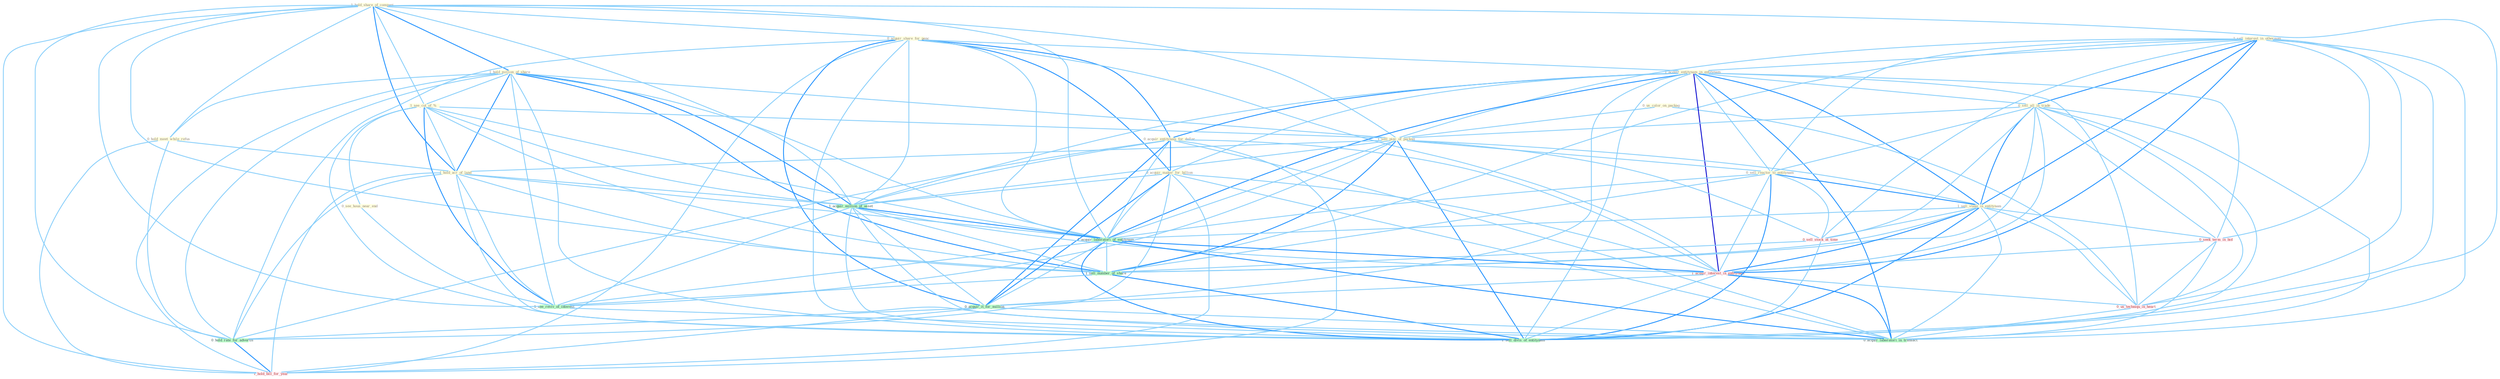 Graph G{ 
    node
    [shape=polygon,style=filled,width=.5,height=.06,color="#BDFCC9",fixedsize=true,fontsize=4,
    fontcolor="#2f4f4f"];
    {node
    [color="#ffffe0", fontcolor="#8b7d6b"] "0_us_color_on_packag " "1_hold_share_of_compani " "0_acquir_share_for_penc " "1_hold_million_of_share " "0_hold_meet_while_refus " "1_sell_interest_in_othernum " "1_acquir_entitynam_in_entitynam " "1_see_cut_of_% " "0_sell_all_in_trade " "1_sell_piec_of_packag " "0_see_hous_near_end " "0_sell_reactor_to_entitynam " "0_acquir_entitynam_for_dollar " "1_sell_stake_in_entitynam " "1_hold_acr_of_land " "0_acquir_maker_for_billion "}
{node [color="#fff0f5", fontcolor="#b22222"] "0_seek_term_in_bid " "1_acquir_interest_in_entitynam " "0_us_techniqu_in_heart " "0_sell_stock_at_time " "1_hold_bill_for_year "}
edge [color="#B0E2FF"];

	"0_us_color_on_packag " -- "1_sell_piec_of_packag " [w="1", color="#87cefa" ];
	"0_us_color_on_packag " -- "0_us_techniqu_in_heart " [w="1", color="#87cefa" ];
	"1_hold_share_of_compani " -- "0_acquir_share_for_penc " [w="1", color="#87cefa" ];
	"1_hold_share_of_compani " -- "1_hold_million_of_share " [w="2", color="#1e90ff" , len=0.8];
	"1_hold_share_of_compani " -- "0_hold_meet_while_refus " [w="1", color="#87cefa" ];
	"1_hold_share_of_compani " -- "1_see_cut_of_% " [w="1", color="#87cefa" ];
	"1_hold_share_of_compani " -- "1_sell_piec_of_packag " [w="1", color="#87cefa" ];
	"1_hold_share_of_compani " -- "1_hold_acr_of_land " [w="2", color="#1e90ff" , len=0.8];
	"1_hold_share_of_compani " -- "1_acquir_million_of_asset " [w="1", color="#87cefa" ];
	"1_hold_share_of_compani " -- "1_acquir_laboratori_of_entitynam " [w="1", color="#87cefa" ];
	"1_hold_share_of_compani " -- "0_hold_rate_for_advertis " [w="1", color="#87cefa" ];
	"1_hold_share_of_compani " -- "1_sell_number_of_share " [w="1", color="#87cefa" ];
	"1_hold_share_of_compani " -- "1_see_reviv_of_interest " [w="1", color="#87cefa" ];
	"1_hold_share_of_compani " -- "1_hold_bill_for_year " [w="1", color="#87cefa" ];
	"1_hold_share_of_compani " -- "1_sell_divis_of_entitynam " [w="1", color="#87cefa" ];
	"0_acquir_share_for_penc " -- "1_acquir_entitynam_in_entitynam " [w="1", color="#87cefa" ];
	"0_acquir_share_for_penc " -- "0_acquir_entitynam_for_dollar " [w="2", color="#1e90ff" , len=0.8];
	"0_acquir_share_for_penc " -- "0_acquir_maker_for_billion " [w="2", color="#1e90ff" , len=0.8];
	"0_acquir_share_for_penc " -- "1_acquir_million_of_asset " [w="1", color="#87cefa" ];
	"0_acquir_share_for_penc " -- "1_acquir_laboratori_of_entitynam " [w="1", color="#87cefa" ];
	"0_acquir_share_for_penc " -- "1_acquir_interest_in_entitynam " [w="1", color="#87cefa" ];
	"0_acquir_share_for_penc " -- "0_acquir_it_for_million " [w="2", color="#1e90ff" , len=0.8];
	"0_acquir_share_for_penc " -- "0_hold_rate_for_advertis " [w="1", color="#87cefa" ];
	"0_acquir_share_for_penc " -- "0_acquir_laboratori_in_transact " [w="1", color="#87cefa" ];
	"0_acquir_share_for_penc " -- "1_hold_bill_for_year " [w="1", color="#87cefa" ];
	"1_hold_million_of_share " -- "0_hold_meet_while_refus " [w="1", color="#87cefa" ];
	"1_hold_million_of_share " -- "1_see_cut_of_% " [w="1", color="#87cefa" ];
	"1_hold_million_of_share " -- "1_sell_piec_of_packag " [w="1", color="#87cefa" ];
	"1_hold_million_of_share " -- "1_hold_acr_of_land " [w="2", color="#1e90ff" , len=0.8];
	"1_hold_million_of_share " -- "1_acquir_million_of_asset " [w="2", color="#1e90ff" , len=0.8];
	"1_hold_million_of_share " -- "1_acquir_laboratori_of_entitynam " [w="1", color="#87cefa" ];
	"1_hold_million_of_share " -- "0_hold_rate_for_advertis " [w="1", color="#87cefa" ];
	"1_hold_million_of_share " -- "1_sell_number_of_share " [w="2", color="#1e90ff" , len=0.8];
	"1_hold_million_of_share " -- "1_see_reviv_of_interest " [w="1", color="#87cefa" ];
	"1_hold_million_of_share " -- "1_hold_bill_for_year " [w="1", color="#87cefa" ];
	"1_hold_million_of_share " -- "1_sell_divis_of_entitynam " [w="1", color="#87cefa" ];
	"0_hold_meet_while_refus " -- "1_hold_acr_of_land " [w="1", color="#87cefa" ];
	"0_hold_meet_while_refus " -- "0_hold_rate_for_advertis " [w="1", color="#87cefa" ];
	"0_hold_meet_while_refus " -- "1_hold_bill_for_year " [w="1", color="#87cefa" ];
	"1_sell_interest_in_othernum " -- "1_acquir_entitynam_in_entitynam " [w="1", color="#87cefa" ];
	"1_sell_interest_in_othernum " -- "0_sell_all_in_trade " [w="2", color="#1e90ff" , len=0.8];
	"1_sell_interest_in_othernum " -- "1_sell_piec_of_packag " [w="1", color="#87cefa" ];
	"1_sell_interest_in_othernum " -- "0_sell_reactor_to_entitynam " [w="1", color="#87cefa" ];
	"1_sell_interest_in_othernum " -- "1_sell_stake_in_entitynam " [w="2", color="#1e90ff" , len=0.8];
	"1_sell_interest_in_othernum " -- "0_seek_term_in_bid " [w="1", color="#87cefa" ];
	"1_sell_interest_in_othernum " -- "1_acquir_interest_in_entitynam " [w="2", color="#1e90ff" , len=0.8];
	"1_sell_interest_in_othernum " -- "0_us_techniqu_in_heart " [w="1", color="#87cefa" ];
	"1_sell_interest_in_othernum " -- "0_acquir_laboratori_in_transact " [w="1", color="#87cefa" ];
	"1_sell_interest_in_othernum " -- "0_sell_stock_at_time " [w="1", color="#87cefa" ];
	"1_sell_interest_in_othernum " -- "1_sell_number_of_share " [w="1", color="#87cefa" ];
	"1_sell_interest_in_othernum " -- "1_sell_divis_of_entitynam " [w="1", color="#87cefa" ];
	"1_acquir_entitynam_in_entitynam " -- "0_sell_all_in_trade " [w="1", color="#87cefa" ];
	"1_acquir_entitynam_in_entitynam " -- "0_sell_reactor_to_entitynam " [w="1", color="#87cefa" ];
	"1_acquir_entitynam_in_entitynam " -- "0_acquir_entitynam_for_dollar " [w="2", color="#1e90ff" , len=0.8];
	"1_acquir_entitynam_in_entitynam " -- "1_sell_stake_in_entitynam " [w="2", color="#1e90ff" , len=0.8];
	"1_acquir_entitynam_in_entitynam " -- "0_acquir_maker_for_billion " [w="1", color="#87cefa" ];
	"1_acquir_entitynam_in_entitynam " -- "1_acquir_million_of_asset " [w="1", color="#87cefa" ];
	"1_acquir_entitynam_in_entitynam " -- "1_acquir_laboratori_of_entitynam " [w="2", color="#1e90ff" , len=0.8];
	"1_acquir_entitynam_in_entitynam " -- "0_seek_term_in_bid " [w="1", color="#87cefa" ];
	"1_acquir_entitynam_in_entitynam " -- "1_acquir_interest_in_entitynam " [w="3", color="#0000cd" , len=0.6];
	"1_acquir_entitynam_in_entitynam " -- "0_us_techniqu_in_heart " [w="1", color="#87cefa" ];
	"1_acquir_entitynam_in_entitynam " -- "0_acquir_it_for_million " [w="1", color="#87cefa" ];
	"1_acquir_entitynam_in_entitynam " -- "0_acquir_laboratori_in_transact " [w="2", color="#1e90ff" , len=0.8];
	"1_acquir_entitynam_in_entitynam " -- "1_sell_divis_of_entitynam " [w="1", color="#87cefa" ];
	"1_see_cut_of_% " -- "1_sell_piec_of_packag " [w="1", color="#87cefa" ];
	"1_see_cut_of_% " -- "0_see_hous_near_end " [w="1", color="#87cefa" ];
	"1_see_cut_of_% " -- "1_hold_acr_of_land " [w="1", color="#87cefa" ];
	"1_see_cut_of_% " -- "1_acquir_million_of_asset " [w="1", color="#87cefa" ];
	"1_see_cut_of_% " -- "1_acquir_laboratori_of_entitynam " [w="1", color="#87cefa" ];
	"1_see_cut_of_% " -- "1_sell_number_of_share " [w="1", color="#87cefa" ];
	"1_see_cut_of_% " -- "1_see_reviv_of_interest " [w="2", color="#1e90ff" , len=0.8];
	"1_see_cut_of_% " -- "1_sell_divis_of_entitynam " [w="1", color="#87cefa" ];
	"0_sell_all_in_trade " -- "1_sell_piec_of_packag " [w="1", color="#87cefa" ];
	"0_sell_all_in_trade " -- "0_sell_reactor_to_entitynam " [w="1", color="#87cefa" ];
	"0_sell_all_in_trade " -- "1_sell_stake_in_entitynam " [w="2", color="#1e90ff" , len=0.8];
	"0_sell_all_in_trade " -- "0_seek_term_in_bid " [w="1", color="#87cefa" ];
	"0_sell_all_in_trade " -- "1_acquir_interest_in_entitynam " [w="1", color="#87cefa" ];
	"0_sell_all_in_trade " -- "0_us_techniqu_in_heart " [w="1", color="#87cefa" ];
	"0_sell_all_in_trade " -- "0_acquir_laboratori_in_transact " [w="1", color="#87cefa" ];
	"0_sell_all_in_trade " -- "0_sell_stock_at_time " [w="1", color="#87cefa" ];
	"0_sell_all_in_trade " -- "1_sell_number_of_share " [w="1", color="#87cefa" ];
	"0_sell_all_in_trade " -- "1_sell_divis_of_entitynam " [w="1", color="#87cefa" ];
	"1_sell_piec_of_packag " -- "0_sell_reactor_to_entitynam " [w="1", color="#87cefa" ];
	"1_sell_piec_of_packag " -- "1_sell_stake_in_entitynam " [w="1", color="#87cefa" ];
	"1_sell_piec_of_packag " -- "1_hold_acr_of_land " [w="1", color="#87cefa" ];
	"1_sell_piec_of_packag " -- "1_acquir_million_of_asset " [w="1", color="#87cefa" ];
	"1_sell_piec_of_packag " -- "1_acquir_laboratori_of_entitynam " [w="1", color="#87cefa" ];
	"1_sell_piec_of_packag " -- "0_sell_stock_at_time " [w="1", color="#87cefa" ];
	"1_sell_piec_of_packag " -- "1_sell_number_of_share " [w="2", color="#1e90ff" , len=0.8];
	"1_sell_piec_of_packag " -- "1_see_reviv_of_interest " [w="1", color="#87cefa" ];
	"1_sell_piec_of_packag " -- "1_sell_divis_of_entitynam " [w="2", color="#1e90ff" , len=0.8];
	"0_see_hous_near_end " -- "1_see_reviv_of_interest " [w="1", color="#87cefa" ];
	"0_sell_reactor_to_entitynam " -- "1_sell_stake_in_entitynam " [w="2", color="#1e90ff" , len=0.8];
	"0_sell_reactor_to_entitynam " -- "1_acquir_laboratori_of_entitynam " [w="1", color="#87cefa" ];
	"0_sell_reactor_to_entitynam " -- "1_acquir_interest_in_entitynam " [w="1", color="#87cefa" ];
	"0_sell_reactor_to_entitynam " -- "0_sell_stock_at_time " [w="1", color="#87cefa" ];
	"0_sell_reactor_to_entitynam " -- "1_sell_number_of_share " [w="1", color="#87cefa" ];
	"0_sell_reactor_to_entitynam " -- "1_sell_divis_of_entitynam " [w="2", color="#1e90ff" , len=0.8];
	"0_acquir_entitynam_for_dollar " -- "0_acquir_maker_for_billion " [w="2", color="#1e90ff" , len=0.8];
	"0_acquir_entitynam_for_dollar " -- "1_acquir_million_of_asset " [w="1", color="#87cefa" ];
	"0_acquir_entitynam_for_dollar " -- "1_acquir_laboratori_of_entitynam " [w="1", color="#87cefa" ];
	"0_acquir_entitynam_for_dollar " -- "1_acquir_interest_in_entitynam " [w="1", color="#87cefa" ];
	"0_acquir_entitynam_for_dollar " -- "0_acquir_it_for_million " [w="2", color="#1e90ff" , len=0.8];
	"0_acquir_entitynam_for_dollar " -- "0_hold_rate_for_advertis " [w="1", color="#87cefa" ];
	"0_acquir_entitynam_for_dollar " -- "0_acquir_laboratori_in_transact " [w="1", color="#87cefa" ];
	"0_acquir_entitynam_for_dollar " -- "1_hold_bill_for_year " [w="1", color="#87cefa" ];
	"1_sell_stake_in_entitynam " -- "1_acquir_laboratori_of_entitynam " [w="1", color="#87cefa" ];
	"1_sell_stake_in_entitynam " -- "0_seek_term_in_bid " [w="1", color="#87cefa" ];
	"1_sell_stake_in_entitynam " -- "1_acquir_interest_in_entitynam " [w="2", color="#1e90ff" , len=0.8];
	"1_sell_stake_in_entitynam " -- "0_us_techniqu_in_heart " [w="1", color="#87cefa" ];
	"1_sell_stake_in_entitynam " -- "0_acquir_laboratori_in_transact " [w="1", color="#87cefa" ];
	"1_sell_stake_in_entitynam " -- "0_sell_stock_at_time " [w="1", color="#87cefa" ];
	"1_sell_stake_in_entitynam " -- "1_sell_number_of_share " [w="1", color="#87cefa" ];
	"1_sell_stake_in_entitynam " -- "1_sell_divis_of_entitynam " [w="2", color="#1e90ff" , len=0.8];
	"1_hold_acr_of_land " -- "1_acquir_million_of_asset " [w="1", color="#87cefa" ];
	"1_hold_acr_of_land " -- "1_acquir_laboratori_of_entitynam " [w="1", color="#87cefa" ];
	"1_hold_acr_of_land " -- "0_hold_rate_for_advertis " [w="1", color="#87cefa" ];
	"1_hold_acr_of_land " -- "1_sell_number_of_share " [w="1", color="#87cefa" ];
	"1_hold_acr_of_land " -- "1_see_reviv_of_interest " [w="1", color="#87cefa" ];
	"1_hold_acr_of_land " -- "1_hold_bill_for_year " [w="1", color="#87cefa" ];
	"1_hold_acr_of_land " -- "1_sell_divis_of_entitynam " [w="1", color="#87cefa" ];
	"0_acquir_maker_for_billion " -- "1_acquir_million_of_asset " [w="1", color="#87cefa" ];
	"0_acquir_maker_for_billion " -- "1_acquir_laboratori_of_entitynam " [w="1", color="#87cefa" ];
	"0_acquir_maker_for_billion " -- "1_acquir_interest_in_entitynam " [w="1", color="#87cefa" ];
	"0_acquir_maker_for_billion " -- "0_acquir_it_for_million " [w="2", color="#1e90ff" , len=0.8];
	"0_acquir_maker_for_billion " -- "0_hold_rate_for_advertis " [w="1", color="#87cefa" ];
	"0_acquir_maker_for_billion " -- "0_acquir_laboratori_in_transact " [w="1", color="#87cefa" ];
	"0_acquir_maker_for_billion " -- "1_hold_bill_for_year " [w="1", color="#87cefa" ];
	"1_acquir_million_of_asset " -- "1_acquir_laboratori_of_entitynam " [w="2", color="#1e90ff" , len=0.8];
	"1_acquir_million_of_asset " -- "1_acquir_interest_in_entitynam " [w="1", color="#87cefa" ];
	"1_acquir_million_of_asset " -- "0_acquir_it_for_million " [w="1", color="#87cefa" ];
	"1_acquir_million_of_asset " -- "0_acquir_laboratori_in_transact " [w="1", color="#87cefa" ];
	"1_acquir_million_of_asset " -- "1_sell_number_of_share " [w="1", color="#87cefa" ];
	"1_acquir_million_of_asset " -- "1_see_reviv_of_interest " [w="1", color="#87cefa" ];
	"1_acquir_million_of_asset " -- "1_sell_divis_of_entitynam " [w="1", color="#87cefa" ];
	"1_acquir_laboratori_of_entitynam " -- "1_acquir_interest_in_entitynam " [w="2", color="#1e90ff" , len=0.8];
	"1_acquir_laboratori_of_entitynam " -- "0_acquir_it_for_million " [w="1", color="#87cefa" ];
	"1_acquir_laboratori_of_entitynam " -- "0_acquir_laboratori_in_transact " [w="2", color="#1e90ff" , len=0.8];
	"1_acquir_laboratori_of_entitynam " -- "1_sell_number_of_share " [w="1", color="#87cefa" ];
	"1_acquir_laboratori_of_entitynam " -- "1_see_reviv_of_interest " [w="1", color="#87cefa" ];
	"1_acquir_laboratori_of_entitynam " -- "1_sell_divis_of_entitynam " [w="2", color="#1e90ff" , len=0.8];
	"0_seek_term_in_bid " -- "1_acquir_interest_in_entitynam " [w="1", color="#87cefa" ];
	"0_seek_term_in_bid " -- "0_us_techniqu_in_heart " [w="1", color="#87cefa" ];
	"0_seek_term_in_bid " -- "0_acquir_laboratori_in_transact " [w="1", color="#87cefa" ];
	"1_acquir_interest_in_entitynam " -- "0_us_techniqu_in_heart " [w="1", color="#87cefa" ];
	"1_acquir_interest_in_entitynam " -- "0_acquir_it_for_million " [w="1", color="#87cefa" ];
	"1_acquir_interest_in_entitynam " -- "0_acquir_laboratori_in_transact " [w="2", color="#1e90ff" , len=0.8];
	"1_acquir_interest_in_entitynam " -- "1_sell_divis_of_entitynam " [w="1", color="#87cefa" ];
	"0_us_techniqu_in_heart " -- "0_acquir_laboratori_in_transact " [w="1", color="#87cefa" ];
	"0_acquir_it_for_million " -- "0_hold_rate_for_advertis " [w="1", color="#87cefa" ];
	"0_acquir_it_for_million " -- "0_acquir_laboratori_in_transact " [w="1", color="#87cefa" ];
	"0_acquir_it_for_million " -- "1_hold_bill_for_year " [w="1", color="#87cefa" ];
	"0_hold_rate_for_advertis " -- "1_hold_bill_for_year " [w="2", color="#1e90ff" , len=0.8];
	"0_sell_stock_at_time " -- "1_sell_number_of_share " [w="1", color="#87cefa" ];
	"0_sell_stock_at_time " -- "1_sell_divis_of_entitynam " [w="1", color="#87cefa" ];
	"1_sell_number_of_share " -- "1_see_reviv_of_interest " [w="1", color="#87cefa" ];
	"1_sell_number_of_share " -- "1_sell_divis_of_entitynam " [w="2", color="#1e90ff" , len=0.8];
	"1_see_reviv_of_interest " -- "1_sell_divis_of_entitynam " [w="1", color="#87cefa" ];
}